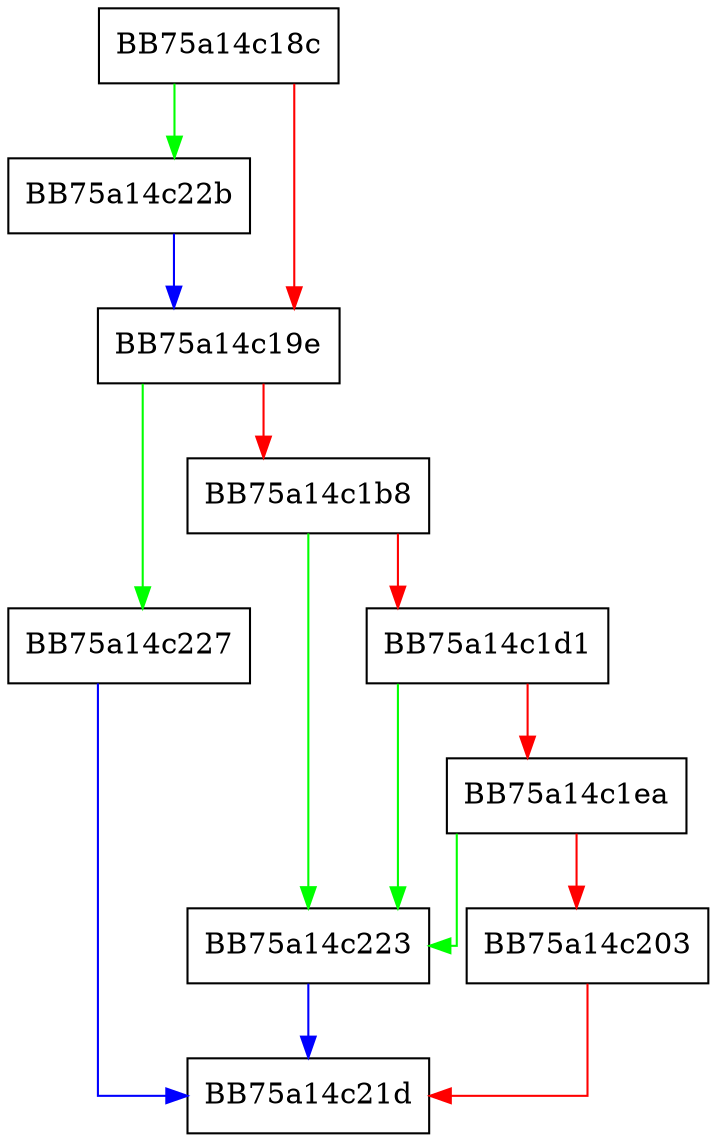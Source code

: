 digraph IsValidNtName {
  node [shape="box"];
  graph [splines=ortho];
  BB75a14c18c -> BB75a14c22b [color="green"];
  BB75a14c18c -> BB75a14c19e [color="red"];
  BB75a14c19e -> BB75a14c227 [color="green"];
  BB75a14c19e -> BB75a14c1b8 [color="red"];
  BB75a14c1b8 -> BB75a14c223 [color="green"];
  BB75a14c1b8 -> BB75a14c1d1 [color="red"];
  BB75a14c1d1 -> BB75a14c223 [color="green"];
  BB75a14c1d1 -> BB75a14c1ea [color="red"];
  BB75a14c1ea -> BB75a14c223 [color="green"];
  BB75a14c1ea -> BB75a14c203 [color="red"];
  BB75a14c203 -> BB75a14c21d [color="red"];
  BB75a14c223 -> BB75a14c21d [color="blue"];
  BB75a14c227 -> BB75a14c21d [color="blue"];
  BB75a14c22b -> BB75a14c19e [color="blue"];
}